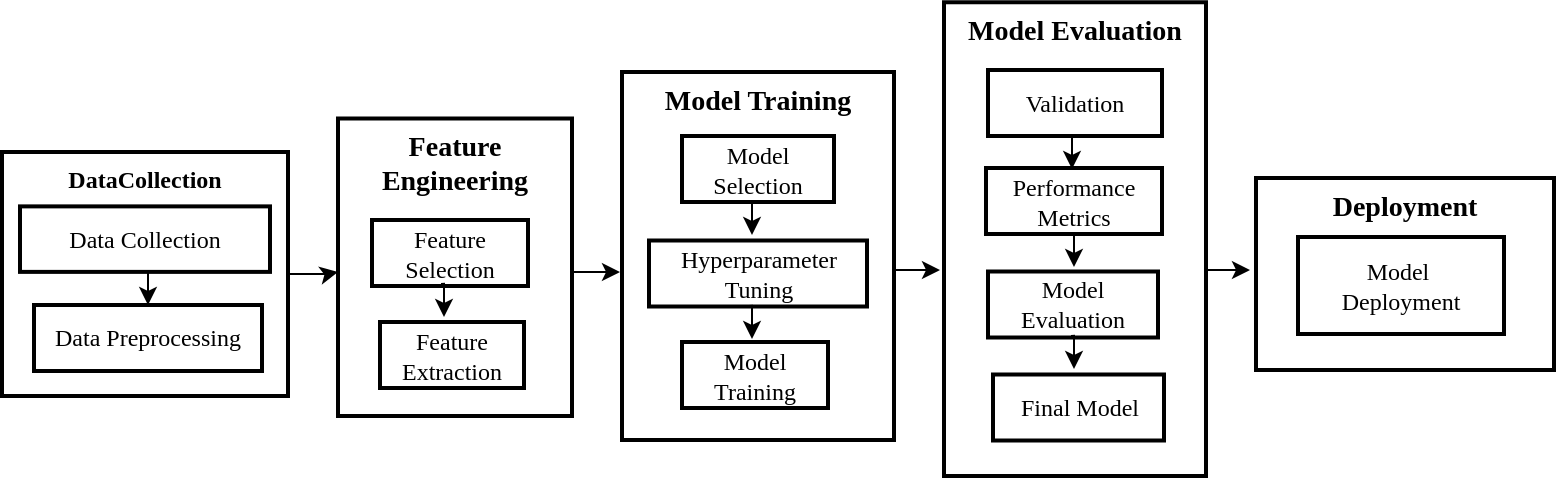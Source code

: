 <mxfile version="24.7.7">
  <diagram name="Page-1" id="r4e8LX3_ftQumICTrRQC">
    <mxGraphModel dx="1042" dy="575" grid="0" gridSize="10" guides="1" tooltips="1" connect="1" arrows="1" fold="1" page="1" pageScale="1" pageWidth="827" pageHeight="1169" background="none" math="0" shadow="0">
      <root>
        <mxCell id="0" />
        <mxCell id="1" parent="0" />
        <mxCell id="eUau_iObbvA3vzcv_n36-35" value="Deployment" style="whiteSpace=wrap;strokeWidth=2;verticalAlign=top;fontFamily=Times New Roman;fontStyle=1;fontSize=14;" vertex="1" parent="1">
          <mxGeometry x="656" y="321" width="149" height="96" as="geometry" />
        </mxCell>
        <mxCell id="eUau_iObbvA3vzcv_n36-36" value="Model &#xa;Deployment" style="whiteSpace=wrap;strokeWidth=2;fontFamily=Times New Roman;" vertex="1" parent="1">
          <mxGeometry x="677" y="350.5" width="103" height="48.5" as="geometry" />
        </mxCell>
        <mxCell id="eUau_iObbvA3vzcv_n36-46" value="Feature&#xa;Engineering" style="whiteSpace=wrap;strokeWidth=2;verticalAlign=top;fontFamily=Times New Roman;fontStyle=1;fontSize=14;" vertex="1" parent="1">
          <mxGeometry x="197" y="291.25" width="117" height="148.75" as="geometry" />
        </mxCell>
        <mxCell id="eUau_iObbvA3vzcv_n36-47" value="Feature Selection" style="whiteSpace=wrap;strokeWidth=2;fontFamily=Times New Roman;" vertex="1" parent="1">
          <mxGeometry x="214" y="342" width="78" height="33" as="geometry" />
        </mxCell>
        <mxCell id="eUau_iObbvA3vzcv_n36-48" value="Feature Extraction" style="whiteSpace=wrap;strokeWidth=2;fontFamily=Times New Roman;" vertex="1" parent="1">
          <mxGeometry x="218" y="393" width="72" height="33" as="geometry" />
        </mxCell>
        <mxCell id="eUau_iObbvA3vzcv_n36-76" value="" style="edgeStyle=orthogonalEdgeStyle;rounded=0;orthogonalLoop=1;jettySize=auto;html=1;fontFamily=Times New Roman;" edge="1" parent="1" source="eUau_iObbvA3vzcv_n36-49">
          <mxGeometry relative="1" as="geometry">
            <mxPoint x="197" y="368" as="targetPoint" />
          </mxGeometry>
        </mxCell>
        <mxCell id="eUau_iObbvA3vzcv_n36-49" value="DataCollection" style="whiteSpace=wrap;strokeWidth=2;verticalAlign=top;fontStyle=1;fontFamily=Times New Roman;" vertex="1" parent="1">
          <mxGeometry x="29" y="308" width="143" height="122" as="geometry" />
        </mxCell>
        <mxCell id="eUau_iObbvA3vzcv_n36-50" value="Data Preprocessing" style="whiteSpace=wrap;strokeWidth=2;fontFamily=Times New Roman;" vertex="1" parent="1">
          <mxGeometry x="45" y="384.5" width="114" height="33" as="geometry" />
        </mxCell>
        <mxCell id="eUau_iObbvA3vzcv_n36-84" style="edgeStyle=orthogonalEdgeStyle;rounded=0;orthogonalLoop=1;jettySize=auto;html=1;" edge="1" parent="1">
          <mxGeometry relative="1" as="geometry">
            <mxPoint x="100.5" y="367.94" as="sourcePoint" />
            <mxPoint x="102" y="384.5" as="targetPoint" />
          </mxGeometry>
        </mxCell>
        <mxCell id="eUau_iObbvA3vzcv_n36-51" value="Data Collection" style="whiteSpace=wrap;strokeWidth=2;fontFamily=Times New Roman;movable=1;resizable=1;rotatable=1;deletable=1;editable=1;locked=0;connectable=1;" vertex="1" parent="1">
          <mxGeometry x="38" y="335.19" width="125" height="32.75" as="geometry" />
        </mxCell>
        <mxCell id="eUau_iObbvA3vzcv_n36-42" value="Model Training" style="whiteSpace=wrap;strokeWidth=2;verticalAlign=top;fontFamily=Times New Roman;fontSize=14;fontStyle=1" vertex="1" parent="1">
          <mxGeometry x="339" y="268" width="136" height="184" as="geometry" />
        </mxCell>
        <mxCell id="eUau_iObbvA3vzcv_n36-43" value="Model Selection" style="whiteSpace=wrap;strokeWidth=2;fontFamily=Times New Roman;" vertex="1" parent="1">
          <mxGeometry x="369" y="300" width="76" height="33" as="geometry" />
        </mxCell>
        <mxCell id="eUau_iObbvA3vzcv_n36-44" value="Hyperparameter Tuning" style="whiteSpace=wrap;strokeWidth=2;fontFamily=Times New Roman;" vertex="1" parent="1">
          <mxGeometry x="352.5" y="352.25" width="109" height="33" as="geometry" />
        </mxCell>
        <mxCell id="eUau_iObbvA3vzcv_n36-45" value="Model Training" style="whiteSpace=wrap;strokeWidth=2;fontFamily=Times New Roman;" vertex="1" parent="1">
          <mxGeometry x="369" y="403" width="73" height="33" as="geometry" />
        </mxCell>
        <mxCell id="eUau_iObbvA3vzcv_n36-37" value="Model Evaluation" style="whiteSpace=wrap;strokeWidth=2;verticalAlign=top;fontFamily=Times New Roman;fontStyle=1;fontSize=14;" vertex="1" parent="1">
          <mxGeometry x="500" y="233.13" width="131" height="236.87" as="geometry" />
        </mxCell>
        <mxCell id="eUau_iObbvA3vzcv_n36-70" value="Validation" style="whiteSpace=wrap;strokeWidth=2;fontFamily=Times New Roman;" vertex="1" parent="1">
          <mxGeometry x="522" y="267" width="87" height="33" as="geometry" />
        </mxCell>
        <mxCell id="eUau_iObbvA3vzcv_n36-71" value="Performance Metrics" style="whiteSpace=wrap;strokeWidth=2;fontFamily=Times New Roman;" vertex="1" parent="1">
          <mxGeometry x="521" y="316" width="88" height="33" as="geometry" />
        </mxCell>
        <mxCell id="eUau_iObbvA3vzcv_n36-72" value="Model Evaluation" style="whiteSpace=wrap;strokeWidth=2;fontFamily=Times New Roman;" vertex="1" parent="1">
          <mxGeometry x="522" y="367.75" width="85" height="33" as="geometry" />
        </mxCell>
        <mxCell id="eUau_iObbvA3vzcv_n36-73" value="Final Model" style="whiteSpace=wrap;strokeWidth=2;fontFamily=Times New Roman;" vertex="1" parent="1">
          <mxGeometry x="524.5" y="419.25" width="85.5" height="33" as="geometry" />
        </mxCell>
        <mxCell id="eUau_iObbvA3vzcv_n36-77" value="" style="edgeStyle=orthogonalEdgeStyle;rounded=0;orthogonalLoop=1;jettySize=auto;html=1;fontFamily=Times New Roman;" edge="1" parent="1">
          <mxGeometry relative="1" as="geometry">
            <mxPoint x="315" y="368" as="sourcePoint" />
            <mxPoint x="338" y="368" as="targetPoint" />
          </mxGeometry>
        </mxCell>
        <mxCell id="eUau_iObbvA3vzcv_n36-78" value="" style="edgeStyle=orthogonalEdgeStyle;rounded=0;orthogonalLoop=1;jettySize=auto;html=1;fontFamily=Times New Roman;" edge="1" parent="1">
          <mxGeometry relative="1" as="geometry">
            <mxPoint x="475" y="367" as="sourcePoint" />
            <mxPoint x="498" y="367" as="targetPoint" />
          </mxGeometry>
        </mxCell>
        <mxCell id="eUau_iObbvA3vzcv_n36-83" value="" style="edgeStyle=orthogonalEdgeStyle;rounded=0;orthogonalLoop=1;jettySize=auto;html=1;fontFamily=Times New Roman;" edge="1" parent="1">
          <mxGeometry relative="1" as="geometry">
            <mxPoint x="630" y="367" as="sourcePoint" />
            <mxPoint x="653" y="367" as="targetPoint" />
          </mxGeometry>
        </mxCell>
        <mxCell id="eUau_iObbvA3vzcv_n36-85" style="edgeStyle=orthogonalEdgeStyle;rounded=0;orthogonalLoop=1;jettySize=auto;html=1;" edge="1" parent="1">
          <mxGeometry relative="1" as="geometry">
            <mxPoint x="248.5" y="373.94" as="sourcePoint" />
            <mxPoint x="250" y="390.5" as="targetPoint" />
          </mxGeometry>
        </mxCell>
        <mxCell id="eUau_iObbvA3vzcv_n36-86" style="edgeStyle=orthogonalEdgeStyle;rounded=0;orthogonalLoop=1;jettySize=auto;html=1;" edge="1" parent="1">
          <mxGeometry relative="1" as="geometry">
            <mxPoint x="402.5" y="332.94" as="sourcePoint" />
            <mxPoint x="404" y="349.5" as="targetPoint" />
          </mxGeometry>
        </mxCell>
        <mxCell id="eUau_iObbvA3vzcv_n36-89" style="edgeStyle=orthogonalEdgeStyle;rounded=0;orthogonalLoop=1;jettySize=auto;html=1;" edge="1" parent="1">
          <mxGeometry relative="1" as="geometry">
            <mxPoint x="562.5" y="299.94" as="sourcePoint" />
            <mxPoint x="564" y="316.5" as="targetPoint" />
          </mxGeometry>
        </mxCell>
        <mxCell id="eUau_iObbvA3vzcv_n36-90" style="edgeStyle=orthogonalEdgeStyle;rounded=0;orthogonalLoop=1;jettySize=auto;html=1;" edge="1" parent="1">
          <mxGeometry relative="1" as="geometry">
            <mxPoint x="402.5" y="384.94" as="sourcePoint" />
            <mxPoint x="404" y="401.5" as="targetPoint" />
          </mxGeometry>
        </mxCell>
        <mxCell id="eUau_iObbvA3vzcv_n36-91" style="edgeStyle=orthogonalEdgeStyle;rounded=0;orthogonalLoop=1;jettySize=auto;html=1;" edge="1" parent="1">
          <mxGeometry relative="1" as="geometry">
            <mxPoint x="563.5" y="348.94" as="sourcePoint" />
            <mxPoint x="565" y="365.5" as="targetPoint" />
          </mxGeometry>
        </mxCell>
        <mxCell id="eUau_iObbvA3vzcv_n36-92" style="edgeStyle=orthogonalEdgeStyle;rounded=0;orthogonalLoop=1;jettySize=auto;html=1;" edge="1" parent="1">
          <mxGeometry relative="1" as="geometry">
            <mxPoint x="563.5" y="399.94" as="sourcePoint" />
            <mxPoint x="565" y="416.5" as="targetPoint" />
          </mxGeometry>
        </mxCell>
      </root>
    </mxGraphModel>
  </diagram>
</mxfile>
